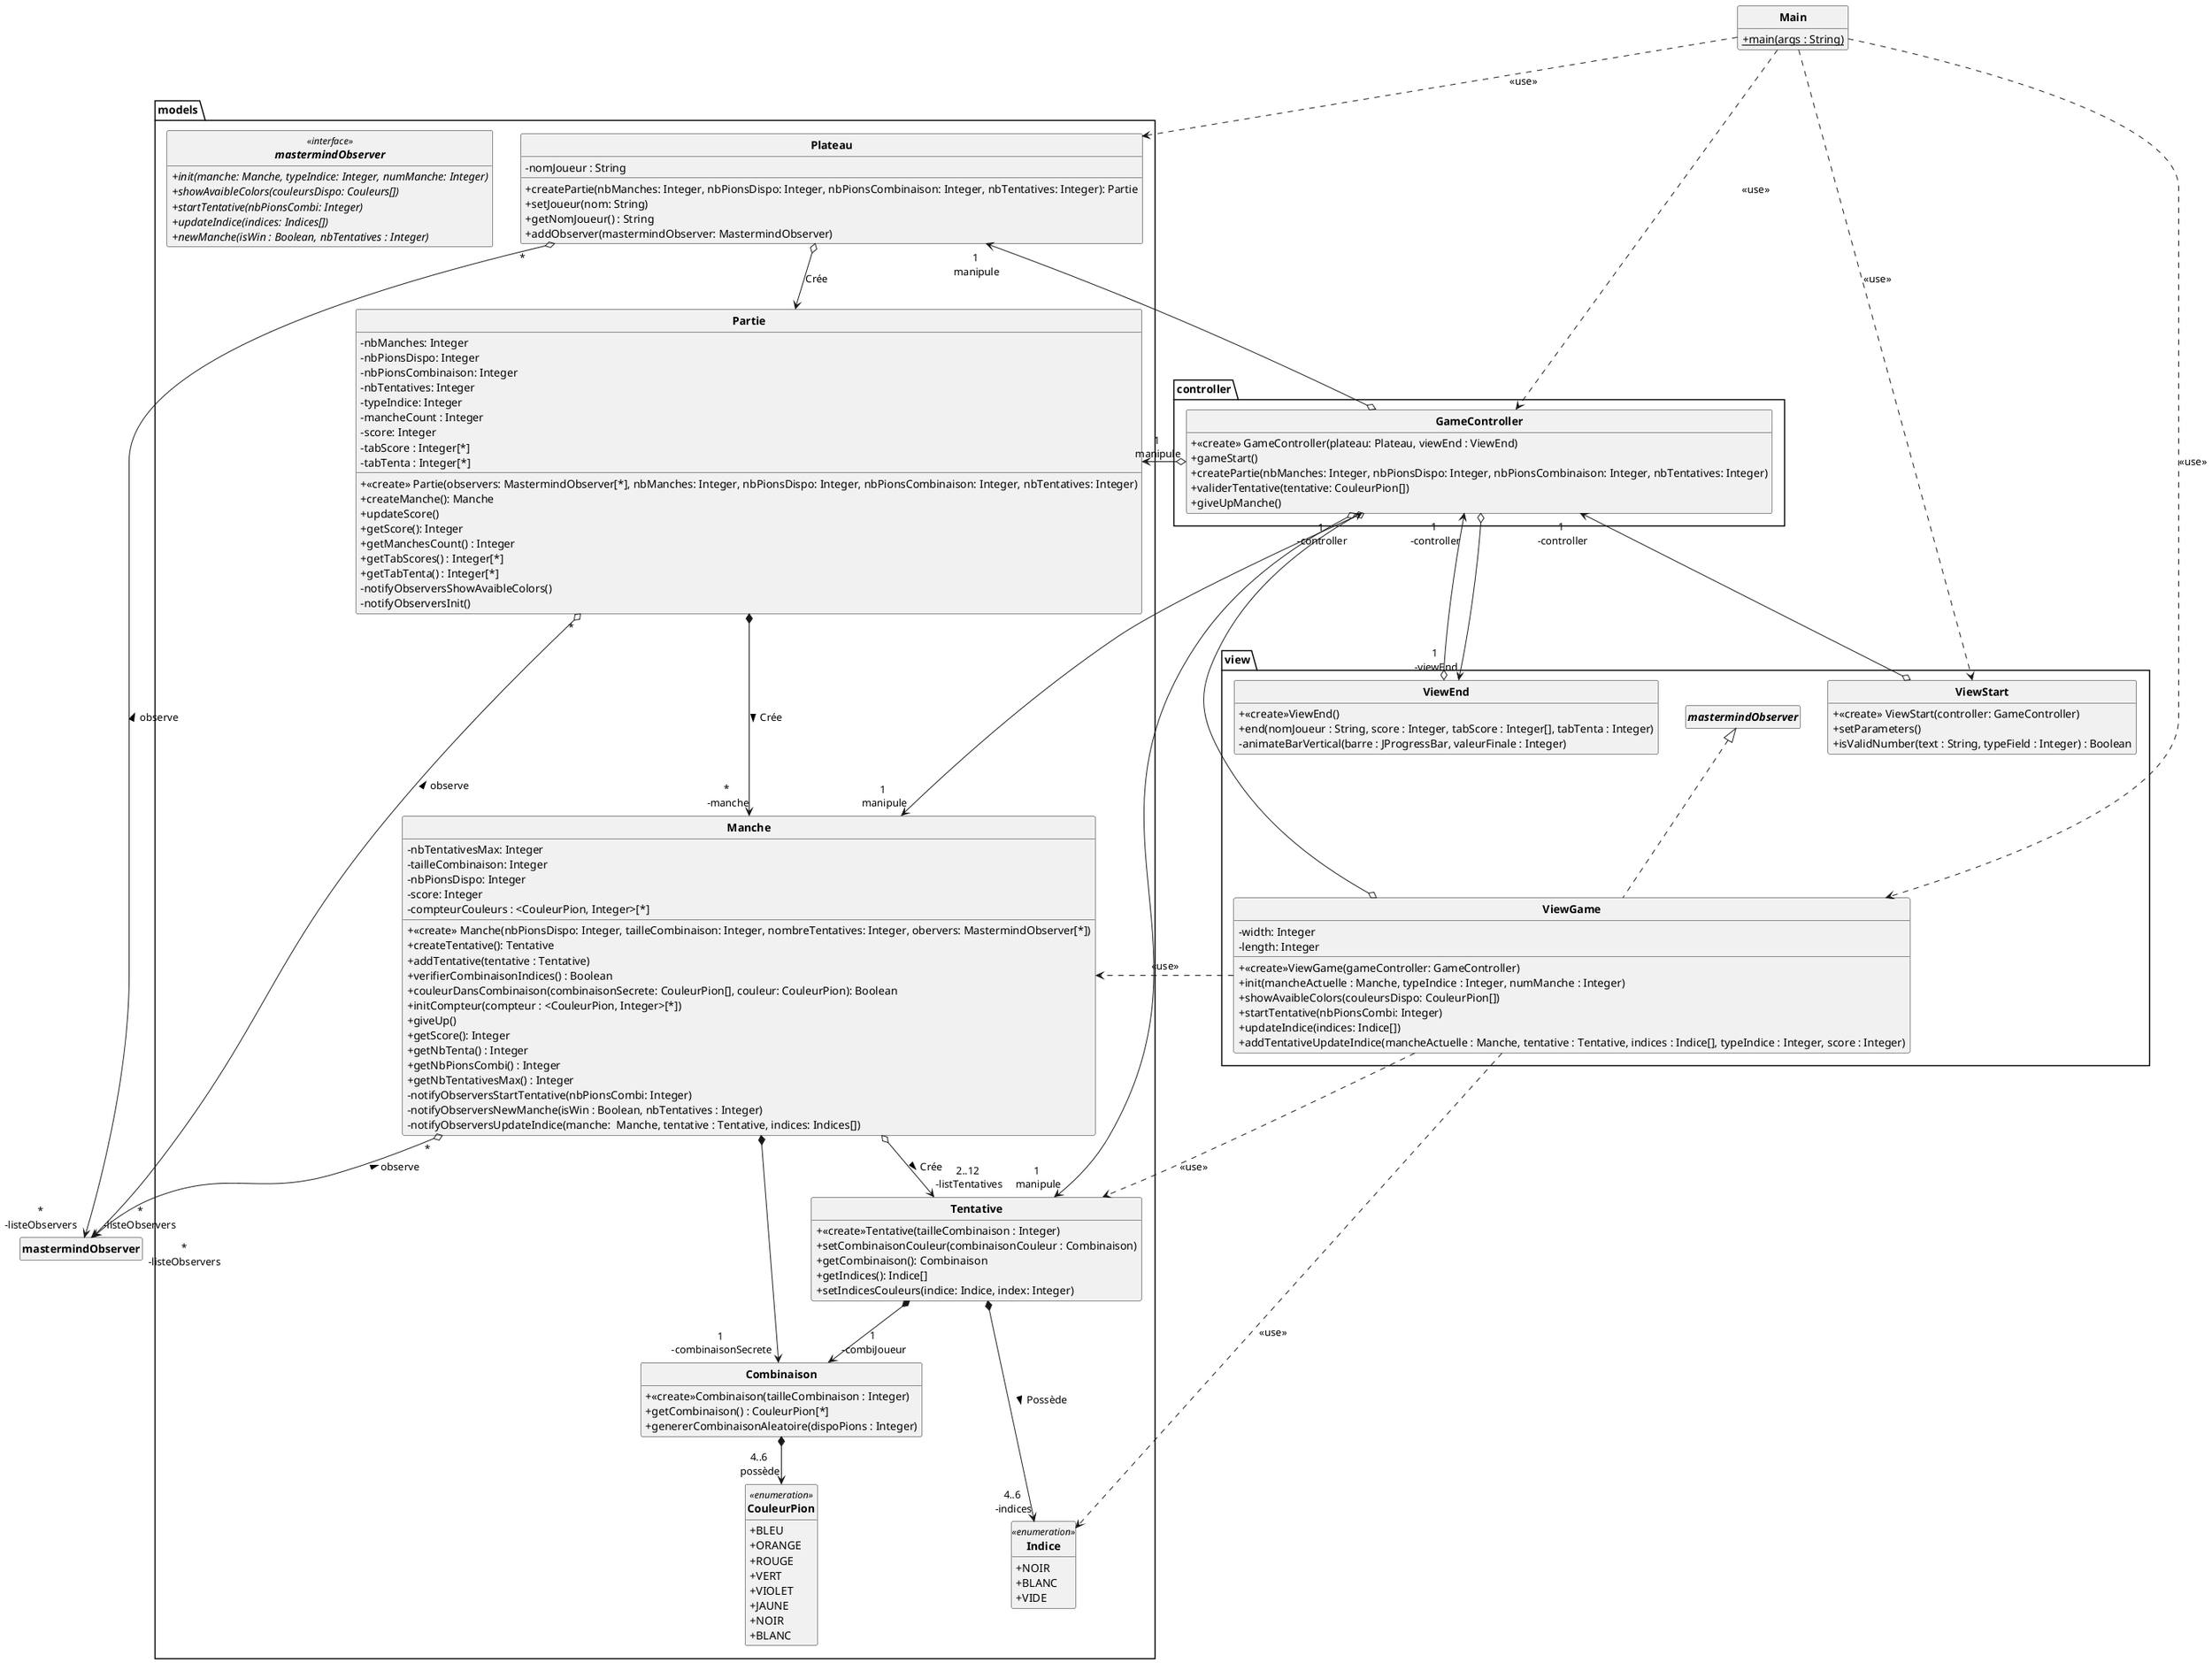 @startuml
'https://plantuml.com/class-diagram
skinparam classAttributeIconSize 0
skinparam classFontStyle Bold
skinparam style strictuml
hide empty members

class Main{
    +main(args : String){static}
}

package models
{
    class Plateau
    {
        -nomJoueur : String
        +createPartie(nbManches: Integer, nbPionsDispo: Integer, nbPionsCombinaison: Integer, nbTentatives: Integer): Partie
        +setJoueur(nom: String)
        +getNomJoueur() : String
        +addObserver(mastermindObserver: MastermindObserver)
    }


    class Partie
    {
        - nbManches: Integer
        - nbPionsDispo: Integer
        - nbPionsCombinaison: Integer
        - nbTentatives: Integer
        - typeIndice: Integer
        - mancheCount : Integer
        - score: Integer
        - tabScore : Integer[*]
        - tabTenta : Integer[*]
        + <<create>> Partie(observers: MastermindObserver[*], nbManches: Integer, nbPionsDispo: Integer, nbPionsCombinaison: Integer, nbTentatives: Integer)
        + createManche(): Manche
        + updateScore()
        + getScore(): Integer
        + getManchesCount() : Integer
        + getTabScores() : Integer[*]
        + getTabTenta() : Integer[*]
        - notifyObserversShowAvaibleColors()
        - notifyObserversInit()
    }


    class Manche
    {
        - nbTentativesMax: Integer
        - tailleCombinaison: Integer
        - nbPionsDispo: Integer
        - score: Integer
        - compteurCouleurs : <CouleurPion, Integer>[*]

        + <<create>> Manche(nbPionsDispo: Integer, tailleCombinaison: Integer, nombreTentatives: Integer, obervers: MastermindObserver[*])
        + createTentative(): Tentative
        + addTentative(tentative : Tentative)
        + verifierCombinaisonIndices() : Boolean
        + couleurDansCombinaison(combinaisonSecrete: CouleurPion[], couleur: CouleurPion): Boolean
        + initCompteur(compteur : <CouleurPion, Integer>[*])
        + giveUp()
        + getScore(): Integer
        + getNbTenta() : Integer
        + getNbPionsCombi() : Integer
        + getNbTentativesMax() : Integer
        - notifyObserversStartTentative(nbPionsCombi: Integer)
        - notifyObserversNewManche(isWin : Boolean, nbTentatives : Integer)
        - notifyObserversUpdateIndice(manche:  Manche, tentative : Tentative, indices: Indices[])
    }

    class Tentative
    {
        +<<create>>Tentative(tailleCombinaison : Integer)
        + setCombinaisonCouleur(combinaisonCouleur : Combinaison)
        + getCombinaison(): Combinaison
        + getIndices(): Indice[]
        + setIndicesCouleurs(indice: Indice, index: Integer)
    }

    class Combinaison
    {
        +<<create>>Combinaison(tailleCombinaison : Integer)
        +getCombinaison() : CouleurPion[*]
        +genererCombinaisonAleatoire(dispoPions : Integer)
    }


    interface mastermindObserver <<interface>>
    {
        {abstract} + init(manche: Manche, typeIndice: Integer, numManche: Integer)
        {abstract} + showAvaibleColors(couleursDispo: Couleurs[])
        {abstract} + startTentative(nbPionsCombi: Integer)
        {abstract} + updateIndice(indices: Indices[])
        {abstract} + newManche(isWin : Boolean, nbTentatives : Integer)
    }

    enum CouleurPion <<enumeration>>
    {
        +BLEU
        +ORANGE
        +ROUGE
        +VERT
        +VIOLET
        +JAUNE
        +NOIR
        +BLANC
    }

    enum Indice <<enumeration>>{
        +NOIR
        +BLANC
        +VIDE
    }

}



package view
{
    class ViewStart
    {
        + <<create>> ViewStart(controller: GameController)
        + setParameters()
        + isValidNumber(text : String, typeField : Integer) : Boolean
    }


    class ViewGame implements mastermindObserver
    {
        - width: Integer
        - length: Integer
        +<<create>>ViewGame(gameController: GameController)
        + init(mancheActuelle : Manche, typeIndice : Integer, numManche : Integer)
        + showAvaibleColors(couleursDispo: CouleurPion[])
        + startTentative(nbPionsCombi: Integer)
        + updateIndice(indices: Indice[])
        + addTentativeUpdateIndice(mancheActuelle : Manche, tentative : Tentative, indices : Indice[], typeIndice : Integer, score : Integer)
    }


    class ViewEnd
    {
        +<<create>>ViewEnd()
        + end(nomJoueur : String, score : Integer, tabScore : Integer[], tabTenta : Integer)
        - animateBarVertical(barre : JProgressBar, valeurFinale : Integer)
    }
}


package controller
{
    class GameController
    {
        + <<create>> GameController(plateau: Plateau, viewEnd : ViewEnd)
        + gameStart()
        + createPartie(nbManches: Integer, nbPionsDispo: Integer, nbPionsCombinaison: Integer, nbTentatives: Integer)
        + validerTentative(tentative: CouleurPion[])
        + giveUpManche()
    }
}


Plateau o-->Partie : Crée
Plateau "*" o--> "*\n-listeObservers" mastermindObserver: observe <
Partie *---> "*\n -manche" Manche : Crée >

Partie "*" o--> "*\n-listeObservers" mastermindObserver: observe <
Manche "*" o--> "*\n-listeObservers" mastermindObserver: observe <
Manche o-->"2..12\n -listTentatives" Tentative : Crée >

Tentative *--->"4..6 \n-indices" Indice : Possède >


ViewGame o-up-> "1\n -controller" GameController
ViewGame ..> Manche : <<use>>
ViewGame ..> Tentative : <<use>>
ViewGame ..> Indice : <<use>>
ViewEnd o-up-> "1\n -controller" GameController
ViewStart o-up-> "1\n -controller" GameController

GameController o-down-> "1\n -viewEnd" ViewEnd
GameController o-left-> "1\n manipule" Partie
GameController o-left-> "1\n manipule" Plateau
GameController o-left-> "1\n manipule" Manche
GameController o-left-> "1\n manipule" Tentative

Main ..> Plateau : <<use>>
Main ..> GameController : <<use>>
Main ..> ViewGame : <<use>>
Main ..> ViewStart : <<use>>

Manche *--> "1\n -combinaisonSecrete" Combinaison
Tentative *--> "1\n -combiJoueur" Combinaison
Combinaison *--> "4..6\n possède" CouleurPion


@enduml
